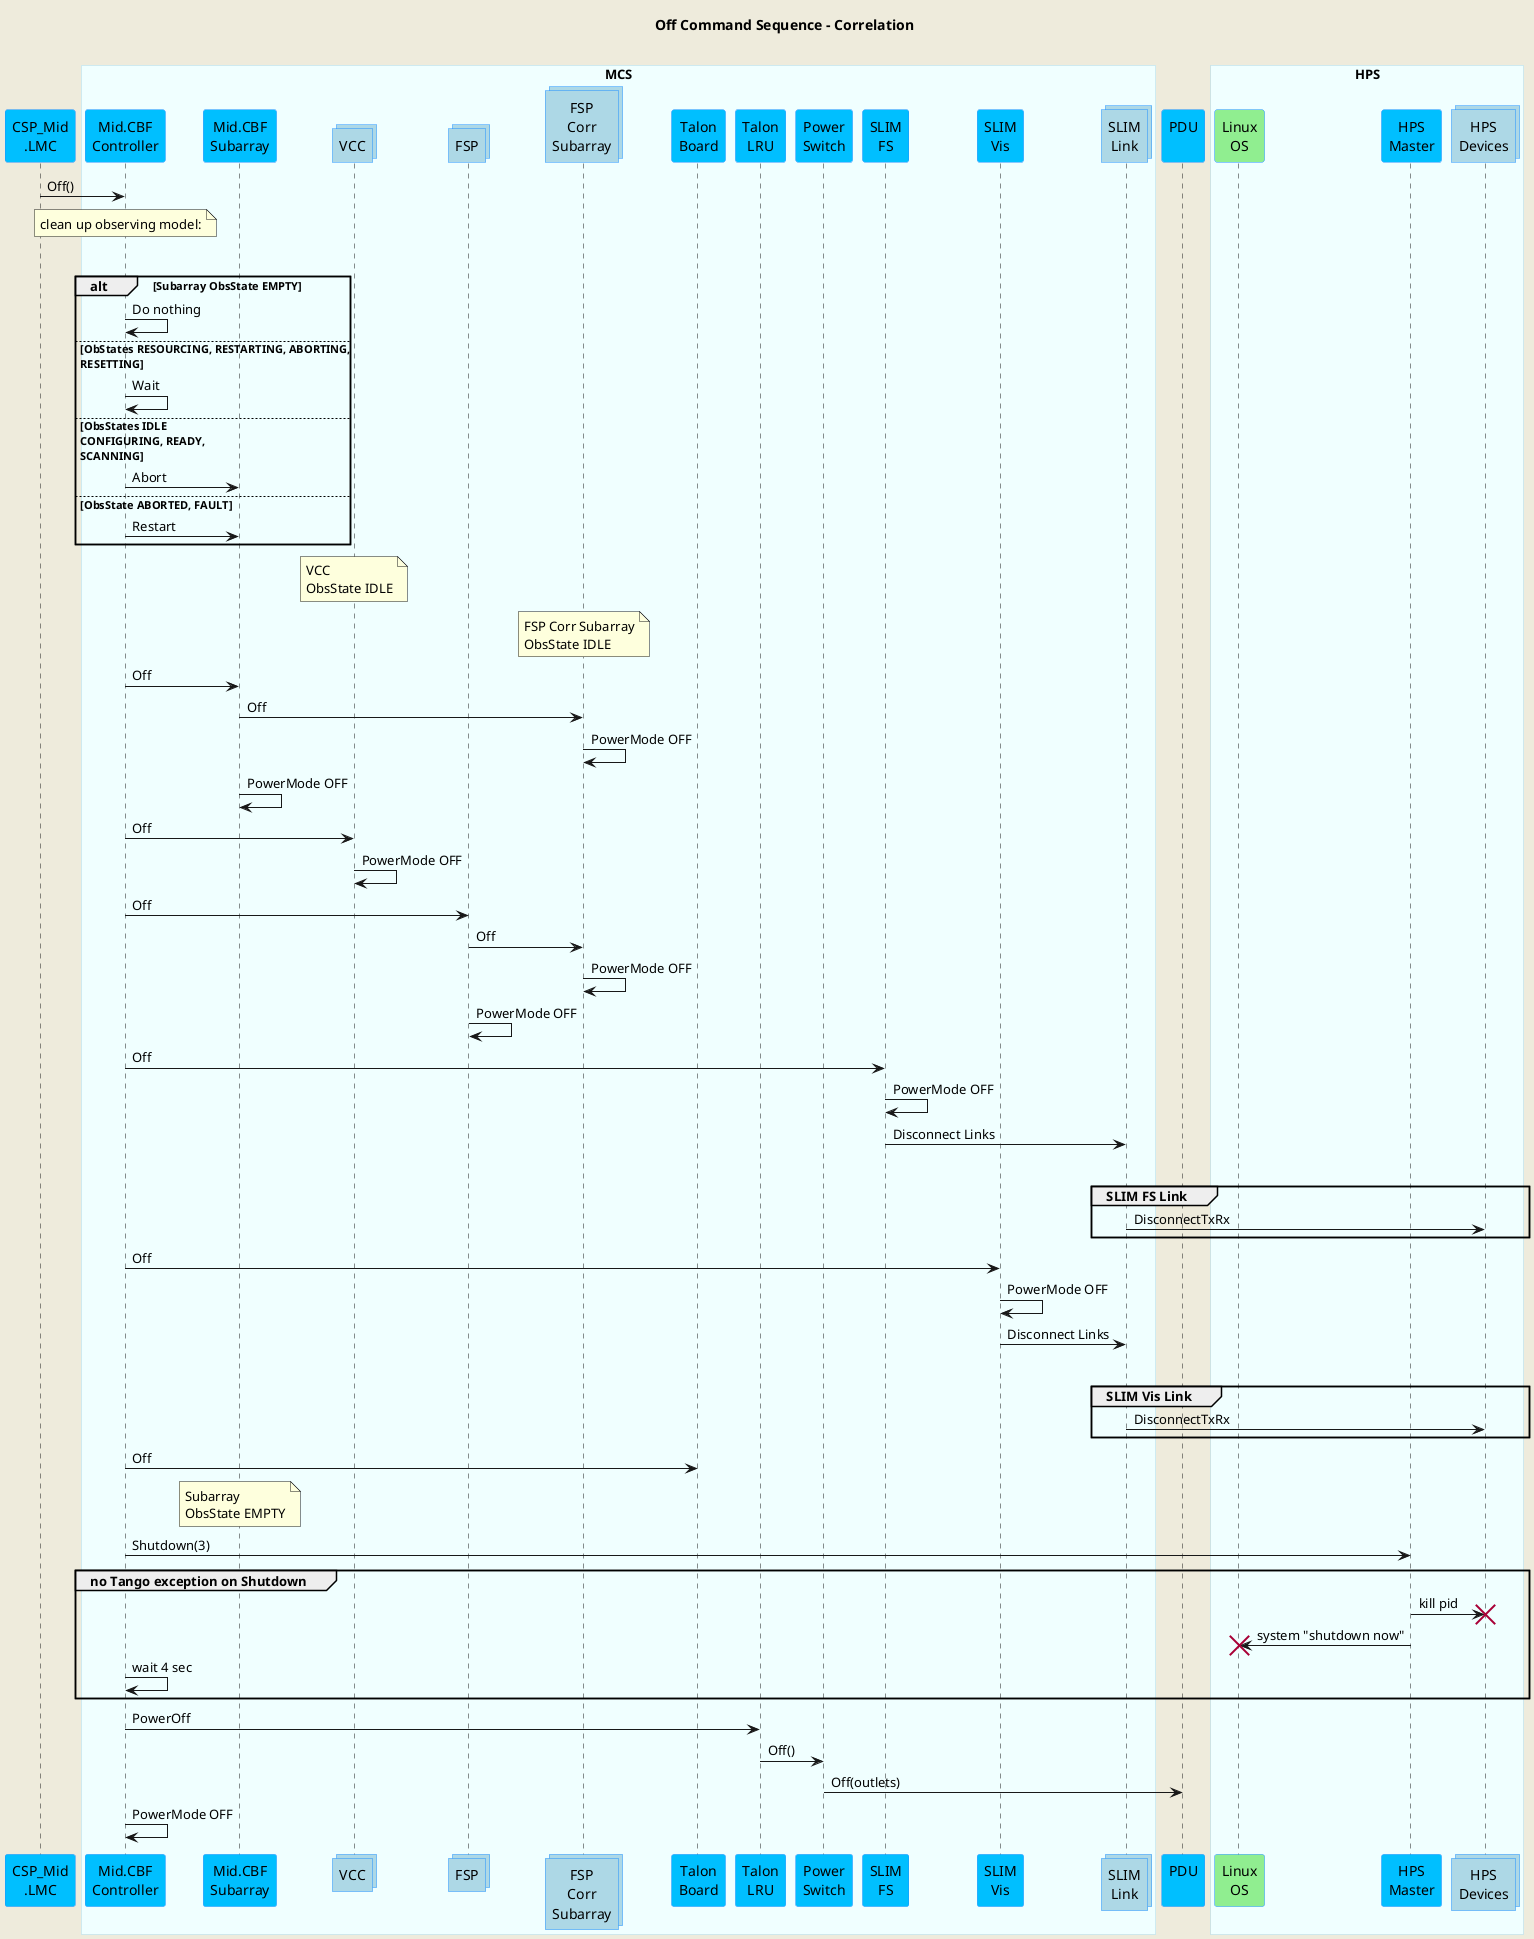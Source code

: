 @startuml
'https://plantuml.com/sequence-diagram
skinparam backgroundColor #EEEBDC
skinparam sequence {
ParticipantBorderColor DodgerBlue
ParticipantBackgroundColor DeepSkyBlue
ActorBorderColor DarkGreen
ActorBackgroundColor Green
BoxBorderColor LightBlue
BoxBackgroundColor #F0FFFF
}
skinparam collections {
  BackGroundColor LightBlue
  BorderColor DodgerBlue
}
skinparam database {
  BackgroundColor LightGreen
  BorderColor DarkGreen
}
title Off Command Sequence - Correlation\n
participant "CSP_Mid\n.LMC" as lmc
box "MCS"
participant "Mid.CBF\nController" as controller
participant "Mid.CBF\nSubarray" as subarray
collections "VCC" as vcc
collections "FSP" as fsp
collections "FSP\nCorr\nSubarray" as fspsubarray
participant "Talon\nBoard" as talon_board
participant "Talon\nLRU" as lru
participant "Power\nSwitch" as switch
participant "SLIM\nFS" as slim_fs
participant "SLIM\nVis" as slim_vis
collections "SLIM\nLink" as slimlink
end box
participant "PDU\n" as pdu
box "HPS"
participant "Linux\nOS" as os #LightGreen
participant "HPS\nMaster" as hpsmaster
collections "HPS\nDevices" as hpsdevices
end box
lmc        ->  controller    : Off()

note over controller         : clean up observing model:

loop until Subarray ObsState EMPTY or time exceeded
alt Subarray ObsState EMPTY
controller -> controller : Do nothing
else ObStates RESOURCING, RESTARTING, ABORTING,\nRESETTING
controller -> controller : Wait
else ObsStates IDLE\nCONFIGURING, READY,\nSCANNING
controller -> subarray   : Abort
else ObsState ABORTED, FAULT
controller -> subarray   : Restart
end loop
note over vcc            : VCC\nObsState IDLE
note over fspsubarray    : FSP Corr Subarray\nObsState IDLE

controller ->  subarray      : Off
subarray   ->  fspsubarray   : Off
fspsubarray->  fspsubarray   : PowerMode OFF
subarray   ->  subarray      : PowerMode OFF
controller ->  vcc           : Off
vcc        ->  vcc           : PowerMode OFF
controller ->  fsp           : Off
fsp        ->  fspsubarray   : Off
fspsubarray->  fspsubarray   : PowerMode OFF
fsp        ->  fsp           : PowerMode OFF
controller ->  slim_fs       : Off
slim_fs    ->  slim_fs       : PowerMode OFF
slim_fs    ->  slimlink      : Disconnect Links
loop
group SLIM FS Link
slimlink   ->  hpsdevices    : DisconnectTxRx
end loop
controller ->  slim_vis      : Off
slim_vis   ->  slim_vis      : PowerMode OFF
slim_vis   ->  slimlink      : Disconnect Links
loop
group SLIM Vis Link
slimlink   ->  hpsdevices    : DisconnectTxRx
end loop

controller ->  talon_board   : Off
note over subarray       : Subarray\nObsState EMPTY
controller ->  hpsmaster     : Shutdown(3)
group no Tango exception on Shutdown
hpsmaster  ->  hpsdevices !! : kill pid
hpsmaster  ->  os !!         : system "shutdown now"
controller ->  controller    : wait 4 sec
end group
controller ->  lru           : PowerOff
lru        ->  switch        : Off()
switch     ->  pdu           : Off(outlets)

controller ->  controller    : PowerMode OFF
@enduml